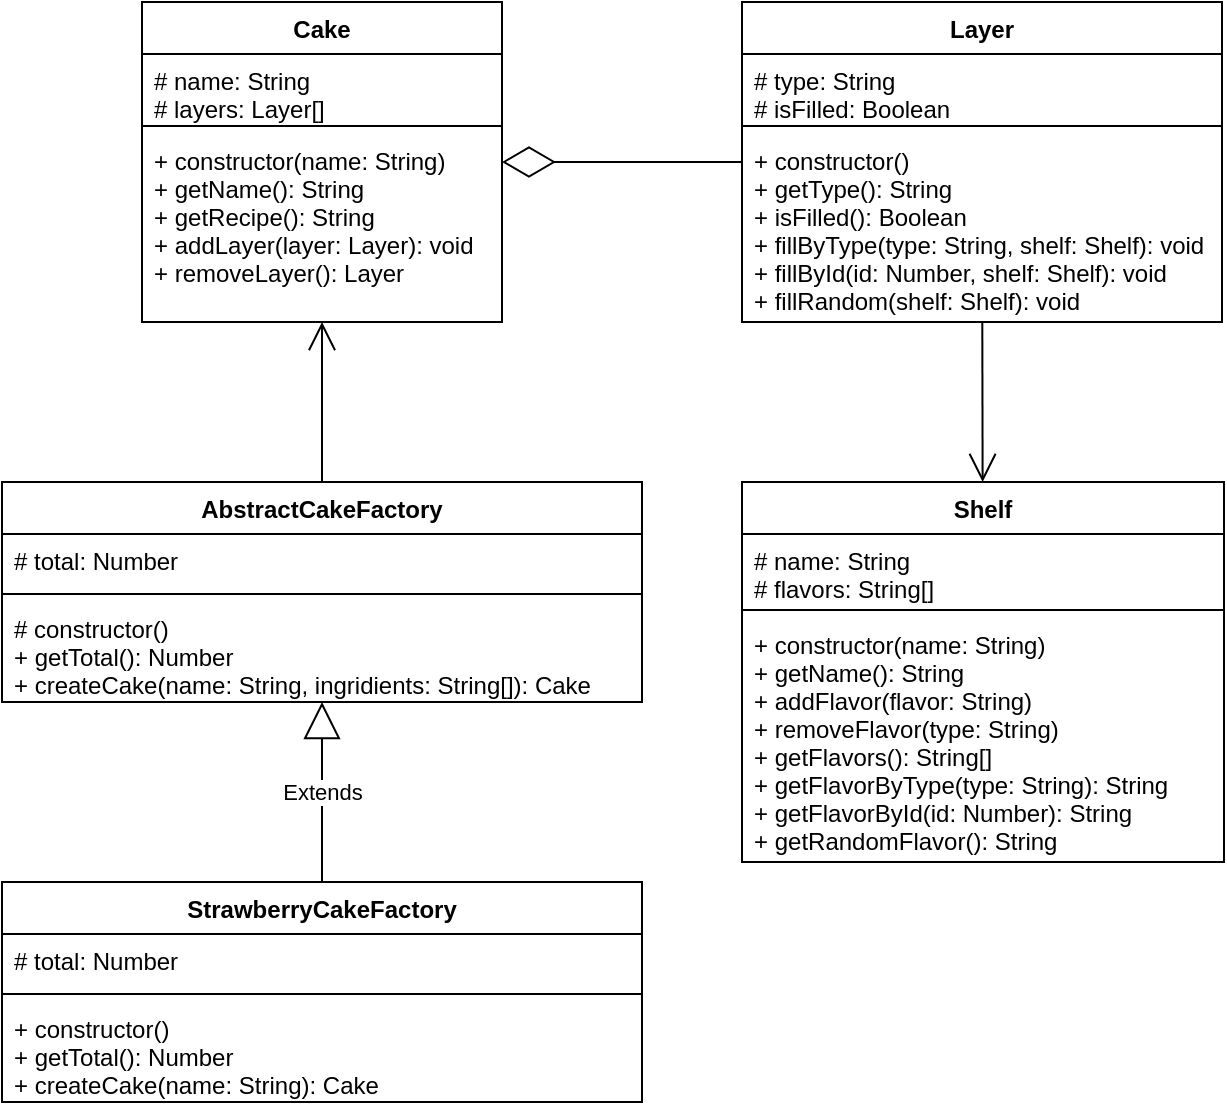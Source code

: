 <mxfile version="14.7.2" type="github">
  <diagram id="Qczj1tUrw4rJ5S7pwfr7" name="Page-1">
    <mxGraphModel dx="723" dy="412" grid="1" gridSize="10" guides="1" tooltips="1" connect="1" arrows="1" fold="1" page="1" pageScale="1" pageWidth="827" pageHeight="1169" background="none" math="0" shadow="0">
      <root>
        <mxCell id="0" />
        <mxCell id="1" parent="0" />
        <mxCell id="pRh-S5okxtwCWEwb2zM1-5" value="AbstractCakeFactory" style="swimlane;fontStyle=1;align=center;verticalAlign=top;childLayout=stackLayout;horizontal=1;startSize=26;horizontalStack=0;resizeParent=1;resizeParentMax=0;resizeLast=0;collapsible=1;marginBottom=0;" parent="1" vertex="1">
          <mxGeometry x="109" y="360" width="320" height="110" as="geometry" />
        </mxCell>
        <mxCell id="pRh-S5okxtwCWEwb2zM1-6" value="# total: Number" style="text;strokeColor=none;fillColor=none;align=left;verticalAlign=top;spacingLeft=4;spacingRight=4;overflow=hidden;rotatable=0;points=[[0,0.5],[1,0.5]];portConstraint=eastwest;" parent="pRh-S5okxtwCWEwb2zM1-5" vertex="1">
          <mxGeometry y="26" width="320" height="26" as="geometry" />
        </mxCell>
        <mxCell id="pRh-S5okxtwCWEwb2zM1-7" value="" style="line;strokeWidth=1;fillColor=none;align=left;verticalAlign=middle;spacingTop=-1;spacingLeft=3;spacingRight=3;rotatable=0;labelPosition=right;points=[];portConstraint=eastwest;" parent="pRh-S5okxtwCWEwb2zM1-5" vertex="1">
          <mxGeometry y="52" width="320" height="8" as="geometry" />
        </mxCell>
        <mxCell id="pRh-S5okxtwCWEwb2zM1-8" value="# constructor()&#xa;+ getTotal(): Number&#xa;+ createCake(name: String, ingridients: String[]): Cake" style="text;strokeColor=none;fillColor=none;align=left;verticalAlign=top;spacingLeft=4;spacingRight=4;overflow=hidden;rotatable=0;points=[[0,0.5],[1,0.5]];portConstraint=eastwest;" parent="pRh-S5okxtwCWEwb2zM1-5" vertex="1">
          <mxGeometry y="60" width="320" height="50" as="geometry" />
        </mxCell>
        <mxCell id="pRh-S5okxtwCWEwb2zM1-9" value="Cake" style="swimlane;fontStyle=1;align=center;verticalAlign=top;childLayout=stackLayout;horizontal=1;startSize=26;horizontalStack=0;resizeParent=1;resizeParentMax=0;resizeLast=0;collapsible=1;marginBottom=0;" parent="1" vertex="1">
          <mxGeometry x="179" y="120" width="180" height="160" as="geometry" />
        </mxCell>
        <mxCell id="pRh-S5okxtwCWEwb2zM1-10" value="# name: String&#xa;# layers: Layer[]" style="text;strokeColor=none;fillColor=none;align=left;verticalAlign=top;spacingLeft=4;spacingRight=4;overflow=hidden;rotatable=0;points=[[0,0.5],[1,0.5]];portConstraint=eastwest;" parent="pRh-S5okxtwCWEwb2zM1-9" vertex="1">
          <mxGeometry y="26" width="180" height="32" as="geometry" />
        </mxCell>
        <mxCell id="pRh-S5okxtwCWEwb2zM1-11" value="" style="line;strokeWidth=1;fillColor=none;align=left;verticalAlign=middle;spacingTop=-1;spacingLeft=3;spacingRight=3;rotatable=0;labelPosition=right;points=[];portConstraint=eastwest;" parent="pRh-S5okxtwCWEwb2zM1-9" vertex="1">
          <mxGeometry y="58" width="180" height="8" as="geometry" />
        </mxCell>
        <mxCell id="pRh-S5okxtwCWEwb2zM1-12" value="+ constructor(name: String)&#xa;+ getName(): String&#xa;+ getRecipe(): String&#xa;+ addLayer(layer: Layer): void&#xa;+ removeLayer(): Layer" style="text;strokeColor=none;fillColor=none;align=left;verticalAlign=top;spacingLeft=4;spacingRight=4;overflow=hidden;rotatable=0;points=[[0,0.5],[1,0.5]];portConstraint=eastwest;" parent="pRh-S5okxtwCWEwb2zM1-9" vertex="1">
          <mxGeometry y="66" width="180" height="94" as="geometry" />
        </mxCell>
        <mxCell id="pRh-S5okxtwCWEwb2zM1-13" value="Shelf" style="swimlane;fontStyle=1;align=center;verticalAlign=top;childLayout=stackLayout;horizontal=1;startSize=26;horizontalStack=0;resizeParent=1;resizeParentMax=0;resizeLast=0;collapsible=1;marginBottom=0;" parent="1" vertex="1">
          <mxGeometry x="479" y="360" width="241" height="190" as="geometry" />
        </mxCell>
        <mxCell id="pRh-S5okxtwCWEwb2zM1-14" value="# name: String&#xa;# flavors: String[]" style="text;strokeColor=none;fillColor=none;align=left;verticalAlign=top;spacingLeft=4;spacingRight=4;overflow=hidden;rotatable=0;points=[[0,0.5],[1,0.5]];portConstraint=eastwest;" parent="pRh-S5okxtwCWEwb2zM1-13" vertex="1">
          <mxGeometry y="26" width="241" height="34" as="geometry" />
        </mxCell>
        <mxCell id="pRh-S5okxtwCWEwb2zM1-15" value="" style="line;strokeWidth=1;fillColor=none;align=left;verticalAlign=middle;spacingTop=-1;spacingLeft=3;spacingRight=3;rotatable=0;labelPosition=right;points=[];portConstraint=eastwest;" parent="pRh-S5okxtwCWEwb2zM1-13" vertex="1">
          <mxGeometry y="60" width="241" height="8" as="geometry" />
        </mxCell>
        <mxCell id="pRh-S5okxtwCWEwb2zM1-16" value="+ constructor(name: String)&#xa;+ getName(): String&#xa;+ addFlavor(flavor: String)&#xa;+ removeFlavor(type: String)&#xa;+ getFlavors(): String[]&#xa;+ getFlavorByType(type: String): String&#xa;+ getFlavorById(id: Number): String&#xa;+ getRandomFlavor(): String" style="text;strokeColor=none;fillColor=none;align=left;verticalAlign=top;spacingLeft=4;spacingRight=4;overflow=hidden;rotatable=0;points=[[0,0.5],[1,0.5]];portConstraint=eastwest;" parent="pRh-S5okxtwCWEwb2zM1-13" vertex="1">
          <mxGeometry y="68" width="241" height="122" as="geometry" />
        </mxCell>
        <mxCell id="pRh-S5okxtwCWEwb2zM1-19" value="Layer" style="swimlane;fontStyle=1;align=center;verticalAlign=top;childLayout=stackLayout;horizontal=1;startSize=26;horizontalStack=0;resizeParent=1;resizeParentMax=0;resizeLast=0;collapsible=1;marginBottom=0;" parent="1" vertex="1">
          <mxGeometry x="479" y="120" width="240" height="160" as="geometry" />
        </mxCell>
        <mxCell id="pRh-S5okxtwCWEwb2zM1-20" value="# type: String&#xa;# isFilled: Boolean" style="text;strokeColor=none;fillColor=none;align=left;verticalAlign=top;spacingLeft=4;spacingRight=4;overflow=hidden;rotatable=0;points=[[0,0.5],[1,0.5]];portConstraint=eastwest;" parent="pRh-S5okxtwCWEwb2zM1-19" vertex="1">
          <mxGeometry y="26" width="240" height="32" as="geometry" />
        </mxCell>
        <mxCell id="pRh-S5okxtwCWEwb2zM1-21" value="" style="line;strokeWidth=1;fillColor=none;align=left;verticalAlign=middle;spacingTop=-1;spacingLeft=3;spacingRight=3;rotatable=0;labelPosition=right;points=[];portConstraint=eastwest;" parent="pRh-S5okxtwCWEwb2zM1-19" vertex="1">
          <mxGeometry y="58" width="240" height="8" as="geometry" />
        </mxCell>
        <mxCell id="pRh-S5okxtwCWEwb2zM1-22" value="+ constructor()&#xa;+ getType(): String&#xa;+ isFilled(): Boolean&#xa;+ fillByType(type: String, shelf: Shelf): void&#xa;+ fillById(id: Number, shelf: Shelf): void&#xa;+ fillRandom(shelf: Shelf): void" style="text;strokeColor=none;fillColor=none;align=left;verticalAlign=top;spacingLeft=4;spacingRight=4;overflow=hidden;rotatable=0;points=[[0,0.5],[1,0.5]];portConstraint=eastwest;" parent="pRh-S5okxtwCWEwb2zM1-19" vertex="1">
          <mxGeometry y="66" width="240" height="94" as="geometry" />
        </mxCell>
        <mxCell id="DpSDAScMqptZUu7qsA3--1" value="" style="endArrow=diamondThin;endFill=0;endSize=24;html=1;" edge="1" parent="1" source="pRh-S5okxtwCWEwb2zM1-19" target="pRh-S5okxtwCWEwb2zM1-9">
          <mxGeometry width="160" relative="1" as="geometry">
            <mxPoint x="389" y="240" as="sourcePoint" />
            <mxPoint x="549" y="240" as="targetPoint" />
          </mxGeometry>
        </mxCell>
        <mxCell id="DpSDAScMqptZUu7qsA3--2" value="StrawberryCakeFactory" style="swimlane;fontStyle=1;align=center;verticalAlign=top;childLayout=stackLayout;horizontal=1;startSize=26;horizontalStack=0;resizeParent=1;resizeParentMax=0;resizeLast=0;collapsible=1;marginBottom=0;" vertex="1" parent="1">
          <mxGeometry x="109" y="560" width="320" height="110" as="geometry" />
        </mxCell>
        <mxCell id="DpSDAScMqptZUu7qsA3--3" value="# total: Number" style="text;strokeColor=none;fillColor=none;align=left;verticalAlign=top;spacingLeft=4;spacingRight=4;overflow=hidden;rotatable=0;points=[[0,0.5],[1,0.5]];portConstraint=eastwest;" vertex="1" parent="DpSDAScMqptZUu7qsA3--2">
          <mxGeometry y="26" width="320" height="26" as="geometry" />
        </mxCell>
        <mxCell id="DpSDAScMqptZUu7qsA3--4" value="" style="line;strokeWidth=1;fillColor=none;align=left;verticalAlign=middle;spacingTop=-1;spacingLeft=3;spacingRight=3;rotatable=0;labelPosition=right;points=[];portConstraint=eastwest;" vertex="1" parent="DpSDAScMqptZUu7qsA3--2">
          <mxGeometry y="52" width="320" height="8" as="geometry" />
        </mxCell>
        <mxCell id="DpSDAScMqptZUu7qsA3--5" value="+ constructor()&#xa;+ getTotal(): Number&#xa;+ createCake(name: String): Cake" style="text;strokeColor=none;fillColor=none;align=left;verticalAlign=top;spacingLeft=4;spacingRight=4;overflow=hidden;rotatable=0;points=[[0,0.5],[1,0.5]];portConstraint=eastwest;" vertex="1" parent="DpSDAScMqptZUu7qsA3--2">
          <mxGeometry y="60" width="320" height="50" as="geometry" />
        </mxCell>
        <mxCell id="DpSDAScMqptZUu7qsA3--6" value="" style="endArrow=open;endFill=1;endSize=12;html=1;" edge="1" parent="1" source="pRh-S5okxtwCWEwb2zM1-19" target="pRh-S5okxtwCWEwb2zM1-13">
          <mxGeometry width="160" relative="1" as="geometry">
            <mxPoint x="589" y="300" as="sourcePoint" />
            <mxPoint x="749" y="320" as="targetPoint" />
          </mxGeometry>
        </mxCell>
        <mxCell id="DpSDAScMqptZUu7qsA3--7" value="" style="endArrow=open;endFill=1;endSize=12;html=1;" edge="1" parent="1" source="pRh-S5okxtwCWEwb2zM1-5" target="pRh-S5okxtwCWEwb2zM1-9">
          <mxGeometry width="160" relative="1" as="geometry">
            <mxPoint x="199" y="320" as="sourcePoint" />
            <mxPoint x="249" y="310" as="targetPoint" />
          </mxGeometry>
        </mxCell>
        <mxCell id="DpSDAScMqptZUu7qsA3--8" value="Extends" style="endArrow=block;endSize=16;endFill=0;html=1;" edge="1" parent="1" source="DpSDAScMqptZUu7qsA3--2" target="pRh-S5okxtwCWEwb2zM1-5">
          <mxGeometry width="160" relative="1" as="geometry">
            <mxPoint x="179" y="520" as="sourcePoint" />
            <mxPoint x="289" y="500" as="targetPoint" />
          </mxGeometry>
        </mxCell>
      </root>
    </mxGraphModel>
  </diagram>
</mxfile>
